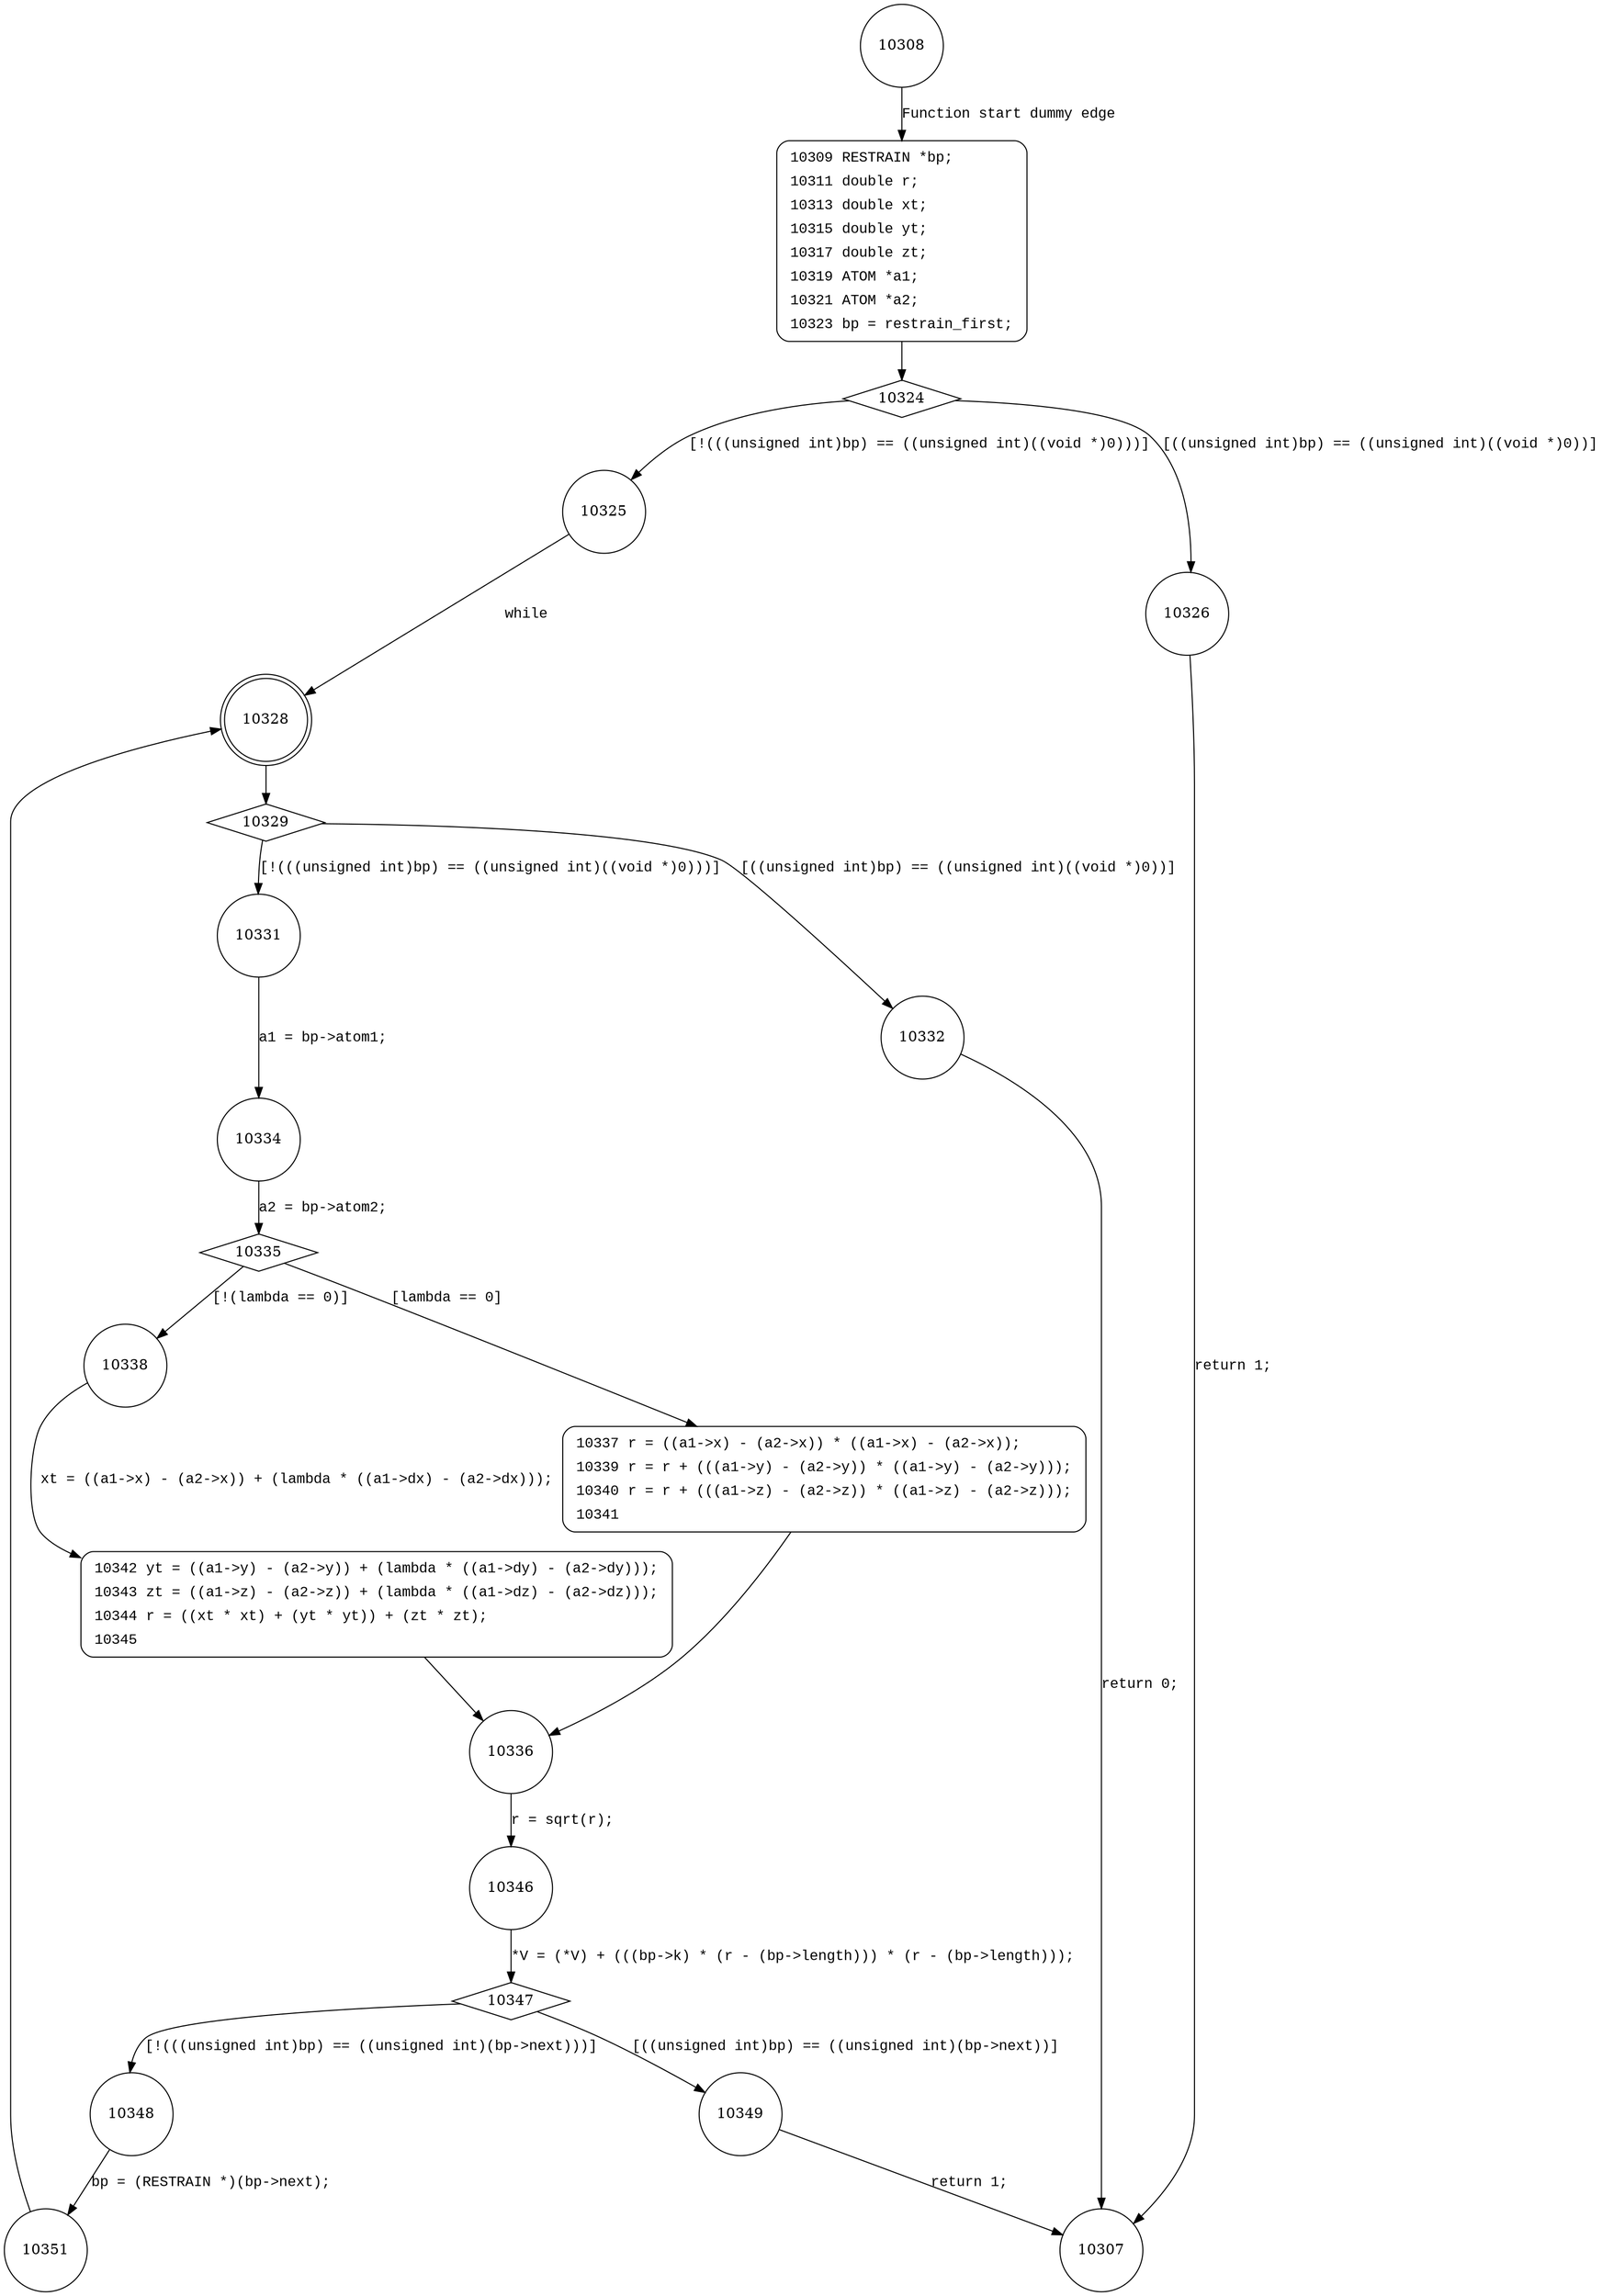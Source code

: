 digraph v_restrain {
10308 [shape="circle"]
10309 [shape="circle"]
10324 [shape="diamond"]
10325 [shape="circle"]
10326 [shape="circle"]
10328 [shape="doublecircle"]
10329 [shape="diamond"]
10331 [shape="circle"]
10332 [shape="circle"]
10334 [shape="circle"]
10335 [shape="diamond"]
10338 [shape="circle"]
10337 [shape="circle"]
10336 [shape="circle"]
10346 [shape="circle"]
10347 [shape="diamond"]
10348 [shape="circle"]
10349 [shape="circle"]
10351 [shape="circle"]
10342 [shape="circle"]
10307 [shape="circle"]
10309 [style="filled,bold" penwidth="1" fillcolor="white" fontname="Courier New" shape="Mrecord" label=<<table border="0" cellborder="0" cellpadding="3" bgcolor="white"><tr><td align="right">10309</td><td align="left">RESTRAIN *bp;</td></tr><tr><td align="right">10311</td><td align="left">double r;</td></tr><tr><td align="right">10313</td><td align="left">double xt;</td></tr><tr><td align="right">10315</td><td align="left">double yt;</td></tr><tr><td align="right">10317</td><td align="left">double zt;</td></tr><tr><td align="right">10319</td><td align="left">ATOM *a1;</td></tr><tr><td align="right">10321</td><td align="left">ATOM *a2;</td></tr><tr><td align="right">10323</td><td align="left">bp = restrain_first;</td></tr></table>>]
10309 -> 10324[label=""]
10337 [style="filled,bold" penwidth="1" fillcolor="white" fontname="Courier New" shape="Mrecord" label=<<table border="0" cellborder="0" cellpadding="3" bgcolor="white"><tr><td align="right">10337</td><td align="left">r = ((a1-&gt;x) - (a2-&gt;x)) * ((a1-&gt;x) - (a2-&gt;x));</td></tr><tr><td align="right">10339</td><td align="left">r = r + (((a1-&gt;y) - (a2-&gt;y)) * ((a1-&gt;y) - (a2-&gt;y)));</td></tr><tr><td align="right">10340</td><td align="left">r = r + (((a1-&gt;z) - (a2-&gt;z)) * ((a1-&gt;z) - (a2-&gt;z)));</td></tr><tr><td align="right">10341</td><td align="left"></td></tr></table>>]
10337 -> 10336[label=""]
10342 [style="filled,bold" penwidth="1" fillcolor="white" fontname="Courier New" shape="Mrecord" label=<<table border="0" cellborder="0" cellpadding="3" bgcolor="white"><tr><td align="right">10342</td><td align="left">yt = ((a1-&gt;y) - (a2-&gt;y)) + (lambda * ((a1-&gt;dy) - (a2-&gt;dy)));</td></tr><tr><td align="right">10343</td><td align="left">zt = ((a1-&gt;z) - (a2-&gt;z)) + (lambda * ((a1-&gt;dz) - (a2-&gt;dz)));</td></tr><tr><td align="right">10344</td><td align="left">r = ((xt * xt) + (yt * yt)) + (zt * zt);</td></tr><tr><td align="right">10345</td><td align="left"></td></tr></table>>]
10342 -> 10336[label=""]
10308 -> 10309 [label="Function start dummy edge" fontname="Courier New"]
10324 -> 10325 [label="[!(((unsigned int)bp) == ((unsigned int)((void *)0)))]" fontname="Courier New"]
10324 -> 10326 [label="[((unsigned int)bp) == ((unsigned int)((void *)0))]" fontname="Courier New"]
10325 -> 10328 [label="while" fontname="Courier New"]
10328 -> 10329 [label="" fontname="Courier New"]
10329 -> 10331 [label="[!(((unsigned int)bp) == ((unsigned int)((void *)0)))]" fontname="Courier New"]
10329 -> 10332 [label="[((unsigned int)bp) == ((unsigned int)((void *)0))]" fontname="Courier New"]
10331 -> 10334 [label="a1 = bp->atom1;" fontname="Courier New"]
10335 -> 10338 [label="[!(lambda == 0)]" fontname="Courier New"]
10335 -> 10337 [label="[lambda == 0]" fontname="Courier New"]
10336 -> 10346 [label="r = sqrt(r);" fontname="Courier New"]
10347 -> 10348 [label="[!(((unsigned int)bp) == ((unsigned int)(bp->next)))]" fontname="Courier New"]
10347 -> 10349 [label="[((unsigned int)bp) == ((unsigned int)(bp->next))]" fontname="Courier New"]
10348 -> 10351 [label="bp = (RESTRAIN *)(bp->next);" fontname="Courier New"]
10338 -> 10342 [label="xt = ((a1->x) - (a2->x)) + (lambda * ((a1->dx) - (a2->dx)));" fontname="Courier New"]
10326 -> 10307 [label="return 1;" fontname="Courier New"]
10332 -> 10307 [label="return 0;" fontname="Courier New"]
10334 -> 10335 [label="a2 = bp->atom2;" fontname="Courier New"]
10346 -> 10347 [label="*V = (*V) + (((bp->k) * (r - (bp->length))) * (r - (bp->length)));" fontname="Courier New"]
10349 -> 10307 [label="return 1;" fontname="Courier New"]
10351 -> 10328 [label="" fontname="Courier New"]
}